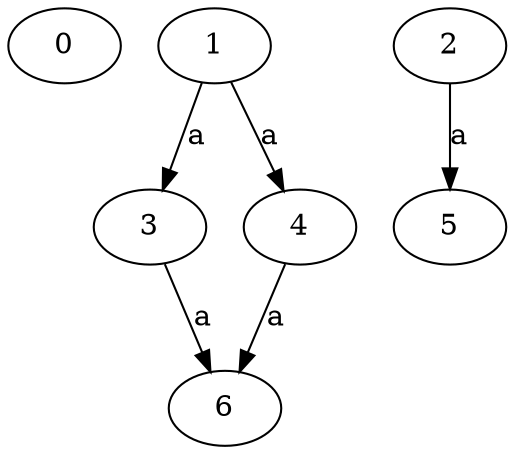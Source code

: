 strict digraph  {
0;
3;
4;
5;
6;
1;
2;
3 -> 6  [label=a];
4 -> 6  [label=a];
1 -> 3  [label=a];
1 -> 4  [label=a];
2 -> 5  [label=a];
}
